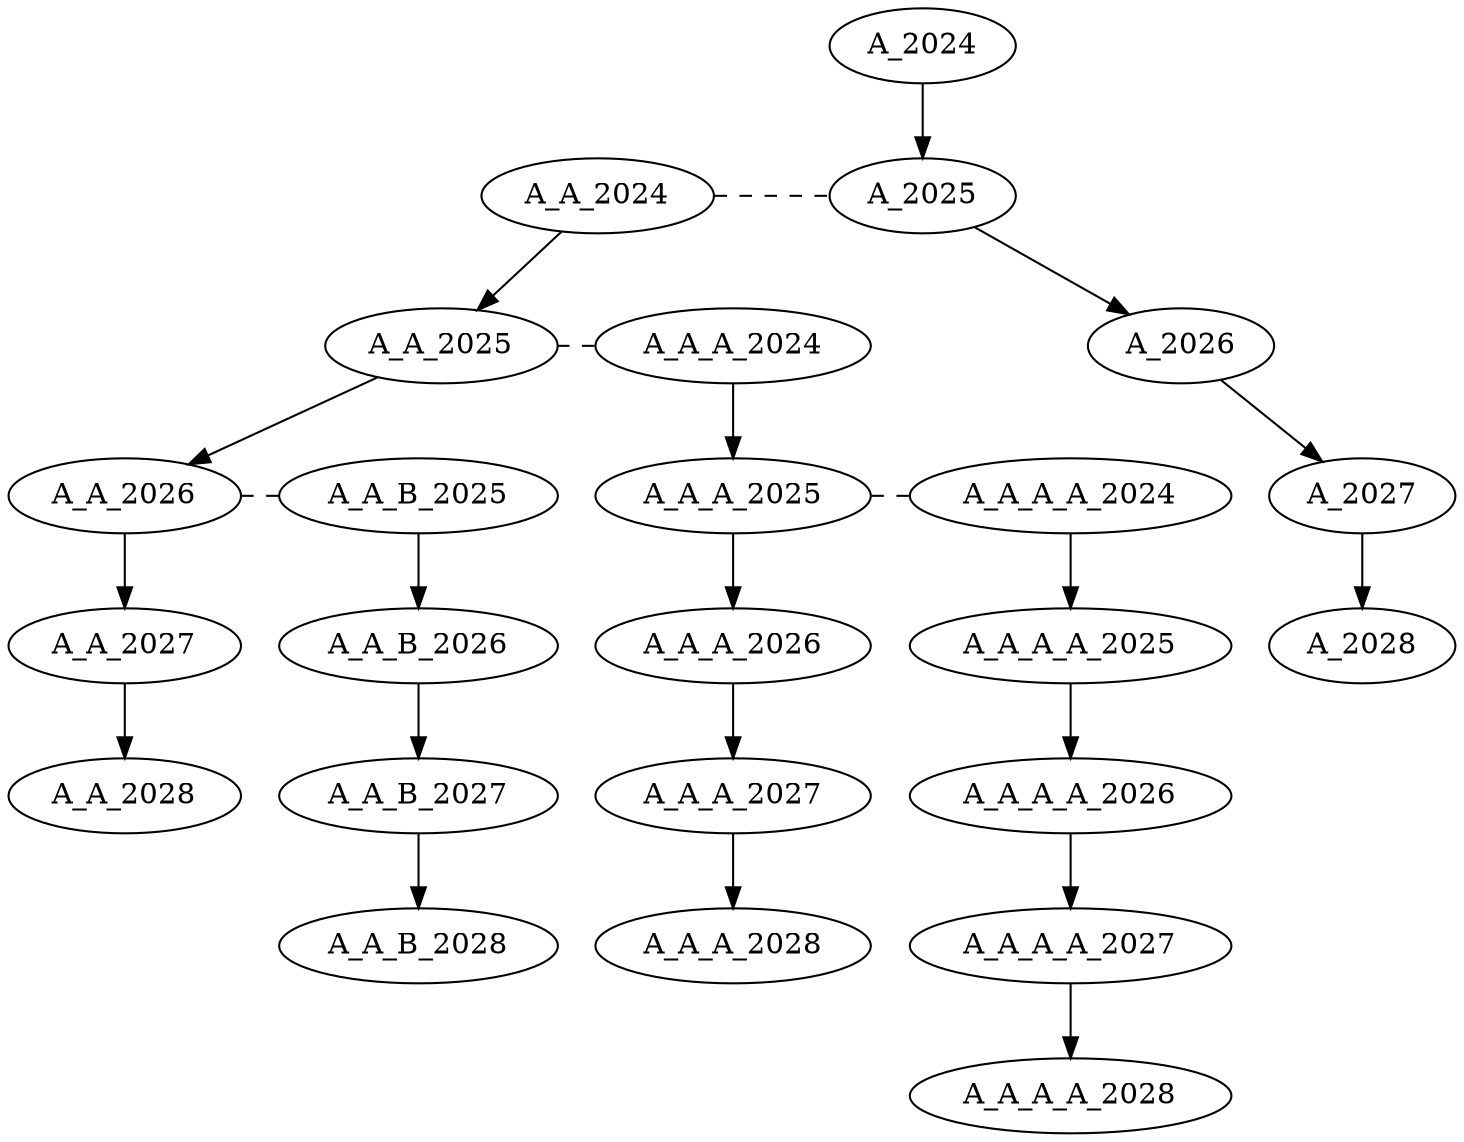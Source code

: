 digraph G {

  subgraph xcluster_A {
      A_2024 -> A_2025 -> A_2026 -> A_2027 -> A_2028
      
  }

  subgraph xcluster_A_A {
      A_A_2024 -> A_A_2025 -> A_A_2026 -> A_A_2027 -> A_A_2028
  }
  
  subgraph xcluster_A_A_A {
      A_A_A_2024 -> A_A_A_2025 -> A_A_A_2026 -> A_A_A_2027 -> A_A_A_2028
  }

  subgraph xcluster_A_A_B {
      A_A_B_2025 -> A_A_B_2026 -> A_A_B_2027 -> A_A_B_2028
  }

  subgraph xcluster_A_A_A_A {
      A_A_A_A_2024 -> A_A_A_A_2025 -> A_A_A_A_2026 -> A_A_A_A_2027 -> A_A_A_A_2028
  }

  {edge[dir=none, style=dashed]
      {rank=same;A_A_2024 -> A_2025}
      {rank=same;A_A_A_2024 -> A_A_2025}
      {rank=same;A_A_B_2025 -> A_A_2026}
      {rank=same;A_A_A_A_2024 -> A_A_A_2025}
  }
}
